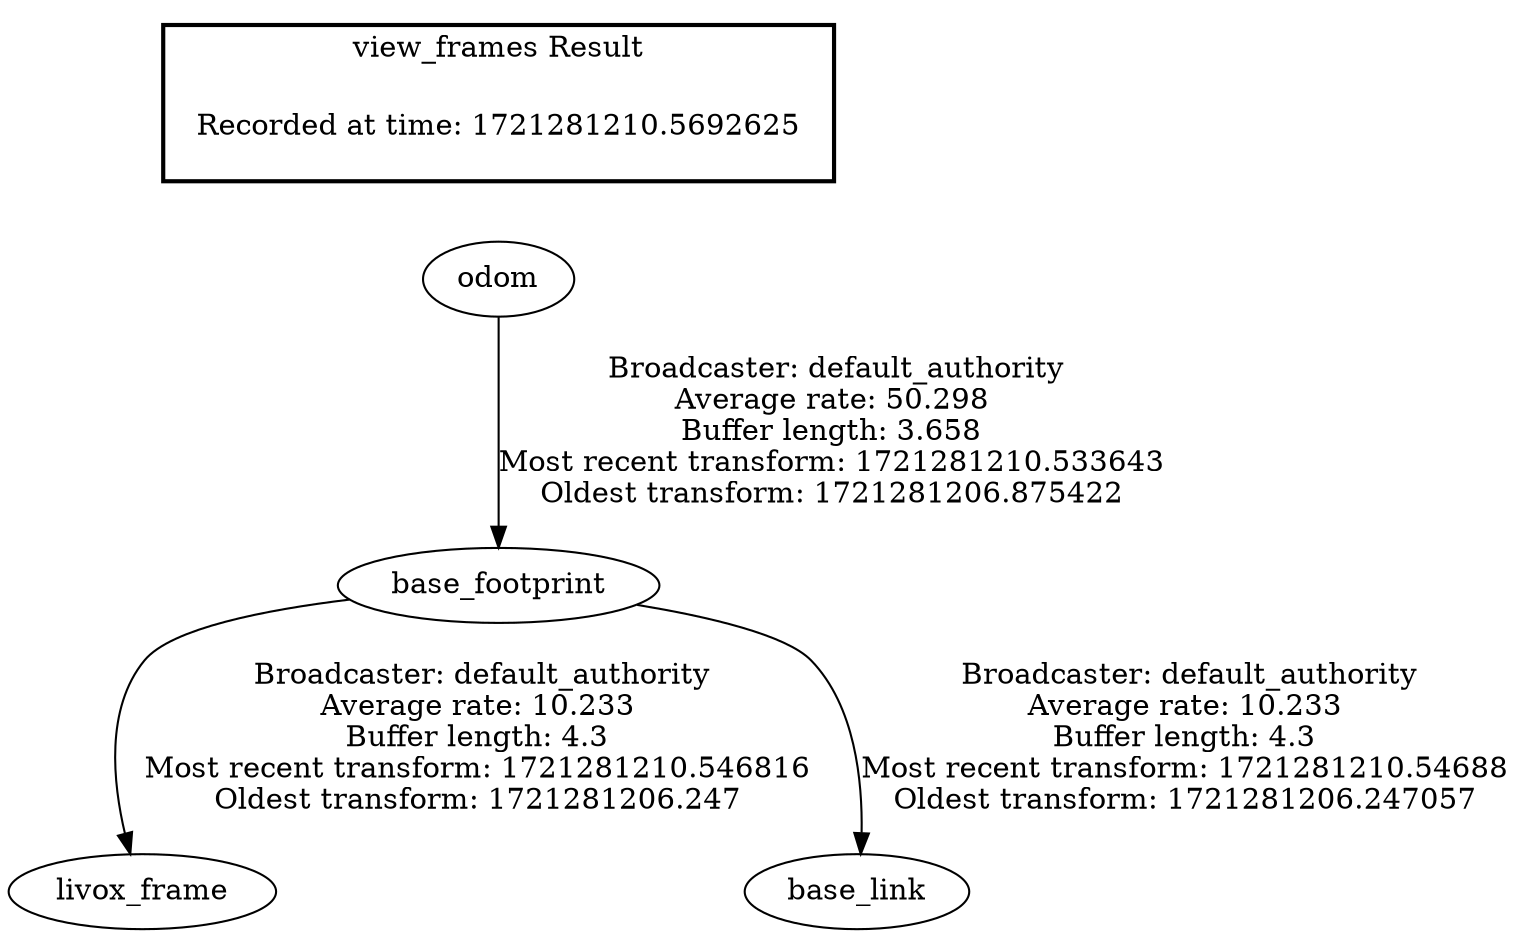 digraph G {
"base_footprint" -> "livox_frame"[label=" Broadcaster: default_authority\nAverage rate: 10.233\nBuffer length: 4.3\nMost recent transform: 1721281210.546816\nOldest transform: 1721281206.247\n"];
"odom" -> "base_footprint"[label=" Broadcaster: default_authority\nAverage rate: 50.298\nBuffer length: 3.658\nMost recent transform: 1721281210.533643\nOldest transform: 1721281206.875422\n"];
"base_footprint" -> "base_link"[label=" Broadcaster: default_authority\nAverage rate: 10.233\nBuffer length: 4.3\nMost recent transform: 1721281210.54688\nOldest transform: 1721281206.247057\n"];
edge [style=invis];
 subgraph cluster_legend { style=bold; color=black; label ="view_frames Result";
"Recorded at time: 1721281210.5692625"[ shape=plaintext ] ;
}->"odom";
}